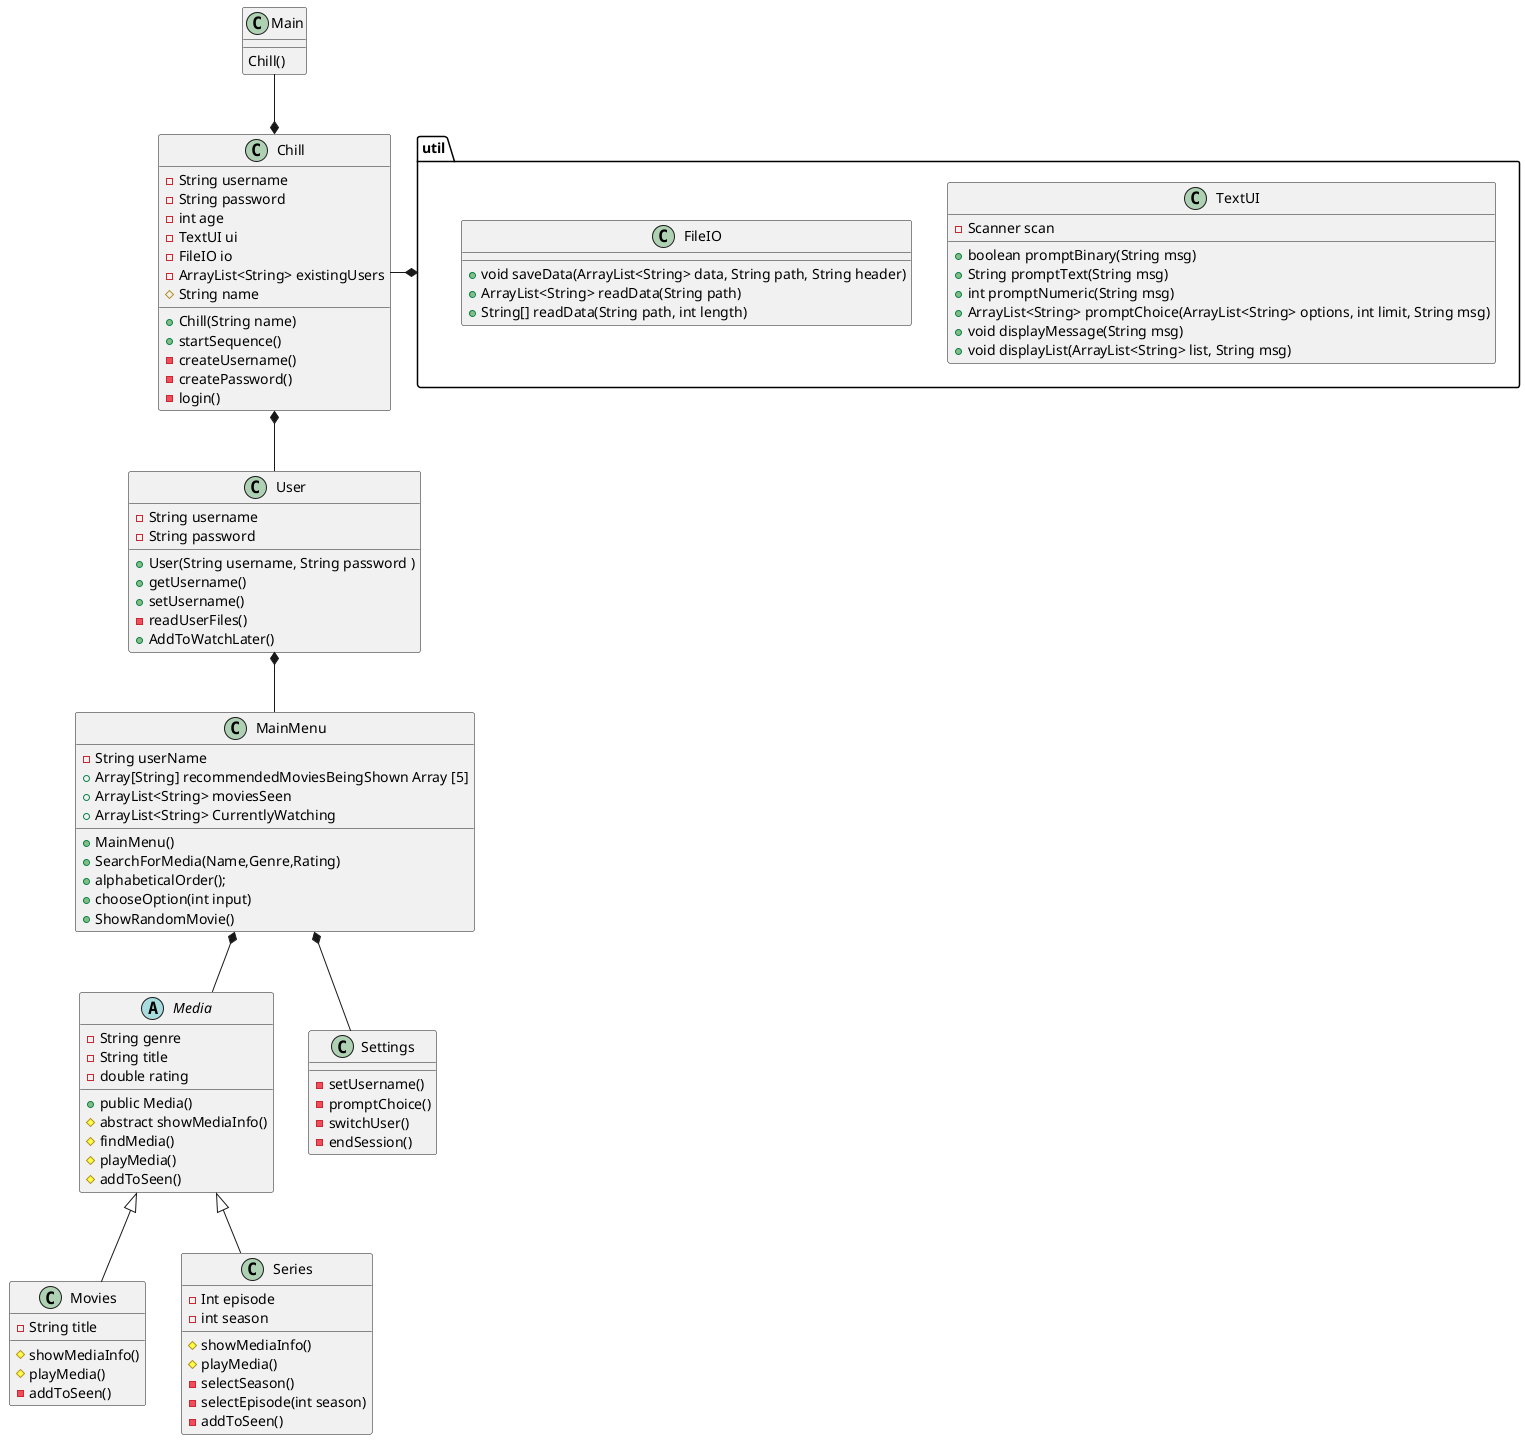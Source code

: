 @startuml
'https://plantuml.com/class-diagram

Chill *-- User
MainMenu*-- Media
Media <|-- Movies
Media <|--Series
MainMenu *-- Settings
Main --* Chill

class Chill{
-String username
-String password
-int age
-TextUI ui
-FileIO io
-ArrayList<String> existingUsers
+ Chill(String name)
#String name
+startSequence()
-createUsername()
-createPassword()
-login()
}
class Main{
Chill()
}
abstract class Media{
+public Media()
# abstract showMediaInfo()
-String genre
-String title
-double rating
#findMedia()
#playMedia()
#addToSeen()
}
class Series{
-Int episode
-int season
#showMediaInfo()
#playMedia()
-selectSeason()
-selectEpisode(int season)
-addToSeen()
}
class Movies{
- String title
# showMediaInfo()
# playMedia()
- addToSeen()
}

class User{
+User(String username, String password )
- String username
-String password
+getUsername()
+setUsername()
-readUserFiles()
+AddToWatchLater()

}
class MainMenu {
+MainMenu()
+SearchForMedia(Name,Genre,Rating)
-String userName
+alphabeticalOrder();
+chooseOption(int input)
+ Array[String] recommendedMoviesBeingShown Array [5]
+ShowRandomMovie()
+ArrayList<String> moviesSeen
+ArrayList<String> CurrentlyWatching
}


class Settings{
-setUsername()
-promptChoice()
-switchUser()
-endSession()
}


package "util"{
class TextUI{
- Scanner scan
+ boolean promptBinary(String msg)
+ String promptText(String msg)
+ int promptNumeric(String msg)
+ ArrayList<String> promptChoice(ArrayList<String> options, int limit, String msg)
+ void displayMessage(String msg)
+ void displayList(ArrayList<String> list, String msg)
}
class FileIO{
+ void saveData(ArrayList<String> data, String path, String header)
+ ArrayList<String> readData(String path)
+ String[] readData(String path, int length)
}
}
Chill -right-* "util"
User *-down- MainMenu

@enduml